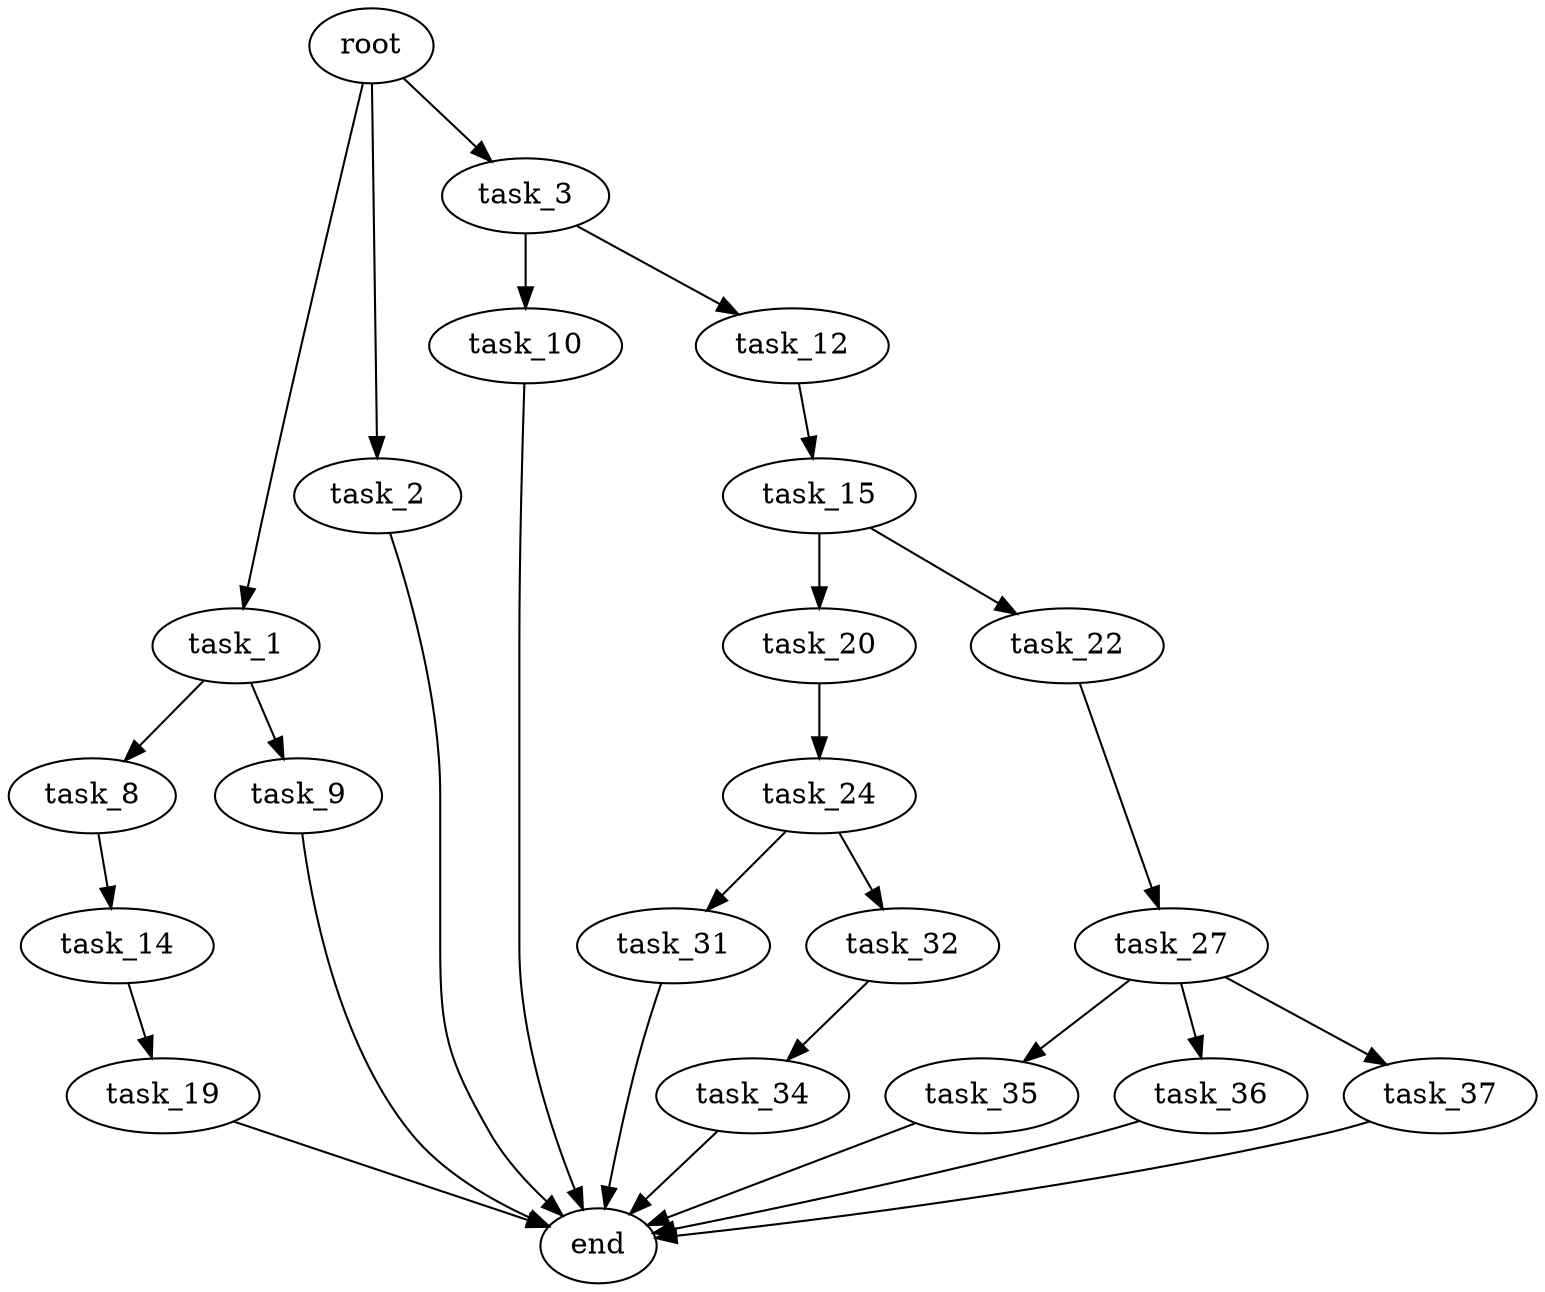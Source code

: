 digraph G {
  root [size="0.000000"];
  task_1 [size="382082801.000000"];
  task_2 [size="7243266664.000000"];
  task_3 [size="164700491065.000000"];
  task_8 [size="347855224.000000"];
  task_9 [size="37325073149.000000"];
  task_10 [size="46592791177.000000"];
  task_12 [size="4677055874.000000"];
  task_14 [size="368293445632.000000"];
  task_15 [size="14653662989.000000"];
  task_19 [size="8719358925.000000"];
  task_20 [size="68719476736.000000"];
  task_22 [size="121967823220.000000"];
  task_24 [size="368293445632.000000"];
  task_27 [size="28991029248.000000"];
  task_31 [size="104267576801.000000"];
  task_32 [size="166044713734.000000"];
  task_34 [size="782757789696.000000"];
  task_35 [size="294443878387.000000"];
  task_36 [size="549755813888.000000"];
  task_37 [size="20049794688.000000"];
  end [size="0.000000"];

  root -> task_1 [size="1.000000"];
  root -> task_2 [size="1.000000"];
  root -> task_3 [size="1.000000"];
  task_1 -> task_8 [size="33554432.000000"];
  task_1 -> task_9 [size="33554432.000000"];
  task_2 -> end [size="1.000000"];
  task_3 -> task_10 [size="411041792.000000"];
  task_3 -> task_12 [size="411041792.000000"];
  task_8 -> task_14 [size="33554432.000000"];
  task_9 -> end [size="1.000000"];
  task_10 -> end [size="1.000000"];
  task_12 -> task_15 [size="75497472.000000"];
  task_14 -> task_19 [size="411041792.000000"];
  task_15 -> task_20 [size="411041792.000000"];
  task_15 -> task_22 [size="411041792.000000"];
  task_19 -> end [size="1.000000"];
  task_20 -> task_24 [size="134217728.000000"];
  task_22 -> task_27 [size="134217728.000000"];
  task_24 -> task_31 [size="411041792.000000"];
  task_24 -> task_32 [size="411041792.000000"];
  task_27 -> task_35 [size="75497472.000000"];
  task_27 -> task_36 [size="75497472.000000"];
  task_27 -> task_37 [size="75497472.000000"];
  task_31 -> end [size="1.000000"];
  task_32 -> task_34 [size="134217728.000000"];
  task_34 -> end [size="1.000000"];
  task_35 -> end [size="1.000000"];
  task_36 -> end [size="1.000000"];
  task_37 -> end [size="1.000000"];
}
